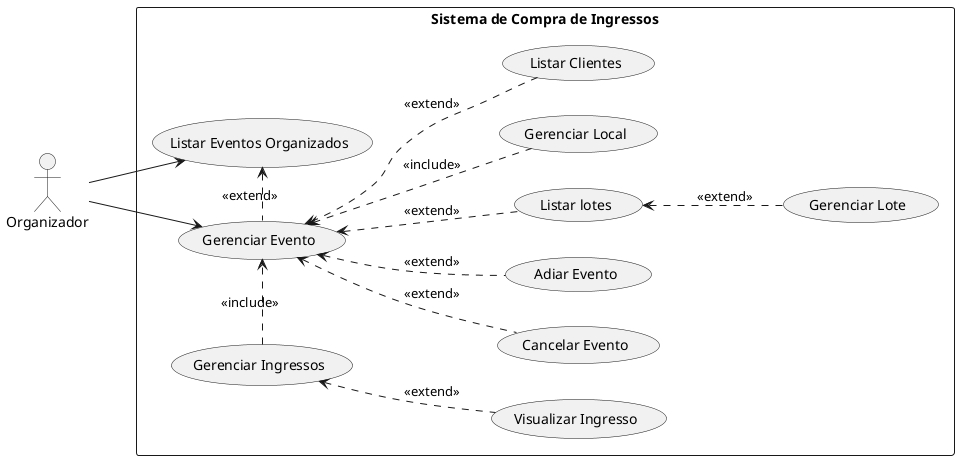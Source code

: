 @startuml "Diagrama de Caso de Uso - Sistema de Compra de Ingressos"
left to right direction

:Organizador: as Organizador

rectangle "Sistema de Compra de Ingressos" {

    (Listar Eventos Organizados) as listar_eventos_organizados
    (Visualizar Ingresso) as visualizar_ingresso
    (Gerenciar Ingressos) as gerenciar_ingressos

    (Listar lotes) as listar_lotes

    (Gerenciar Local) as gerenciar_local
    (Gerenciar Lote) as gerenciar_lote

    (Listar Clientes) as listar_clientes

    (Cancelar Evento) as cancelar_evento
    (Adiar Evento) as adiar_evento
    (Gerenciar Evento) as gerenciar_evento
}

Organizador --> listar_eventos_organizados
Organizador --> gerenciar_evento

listar_eventos_organizados <.right. gerenciar_evento: <<extend>>

gerenciar_evento <.down. cancelar_evento: <<extend>>
gerenciar_evento <.down. adiar_evento: <<extend>>

gerenciar_evento <.down. listar_lotes: <<extend>>

listar_lotes <.down. gerenciar_lote: <<extend>>

gerenciar_evento <.down. gerenciar_local: <<include>>

gerenciar_evento <.down. listar_clientes: <<extend>>

gerenciar_evento <.left. gerenciar_ingressos: <<include>>

gerenciar_ingressos <.down. visualizar_ingresso: <<extend>>

@enduml